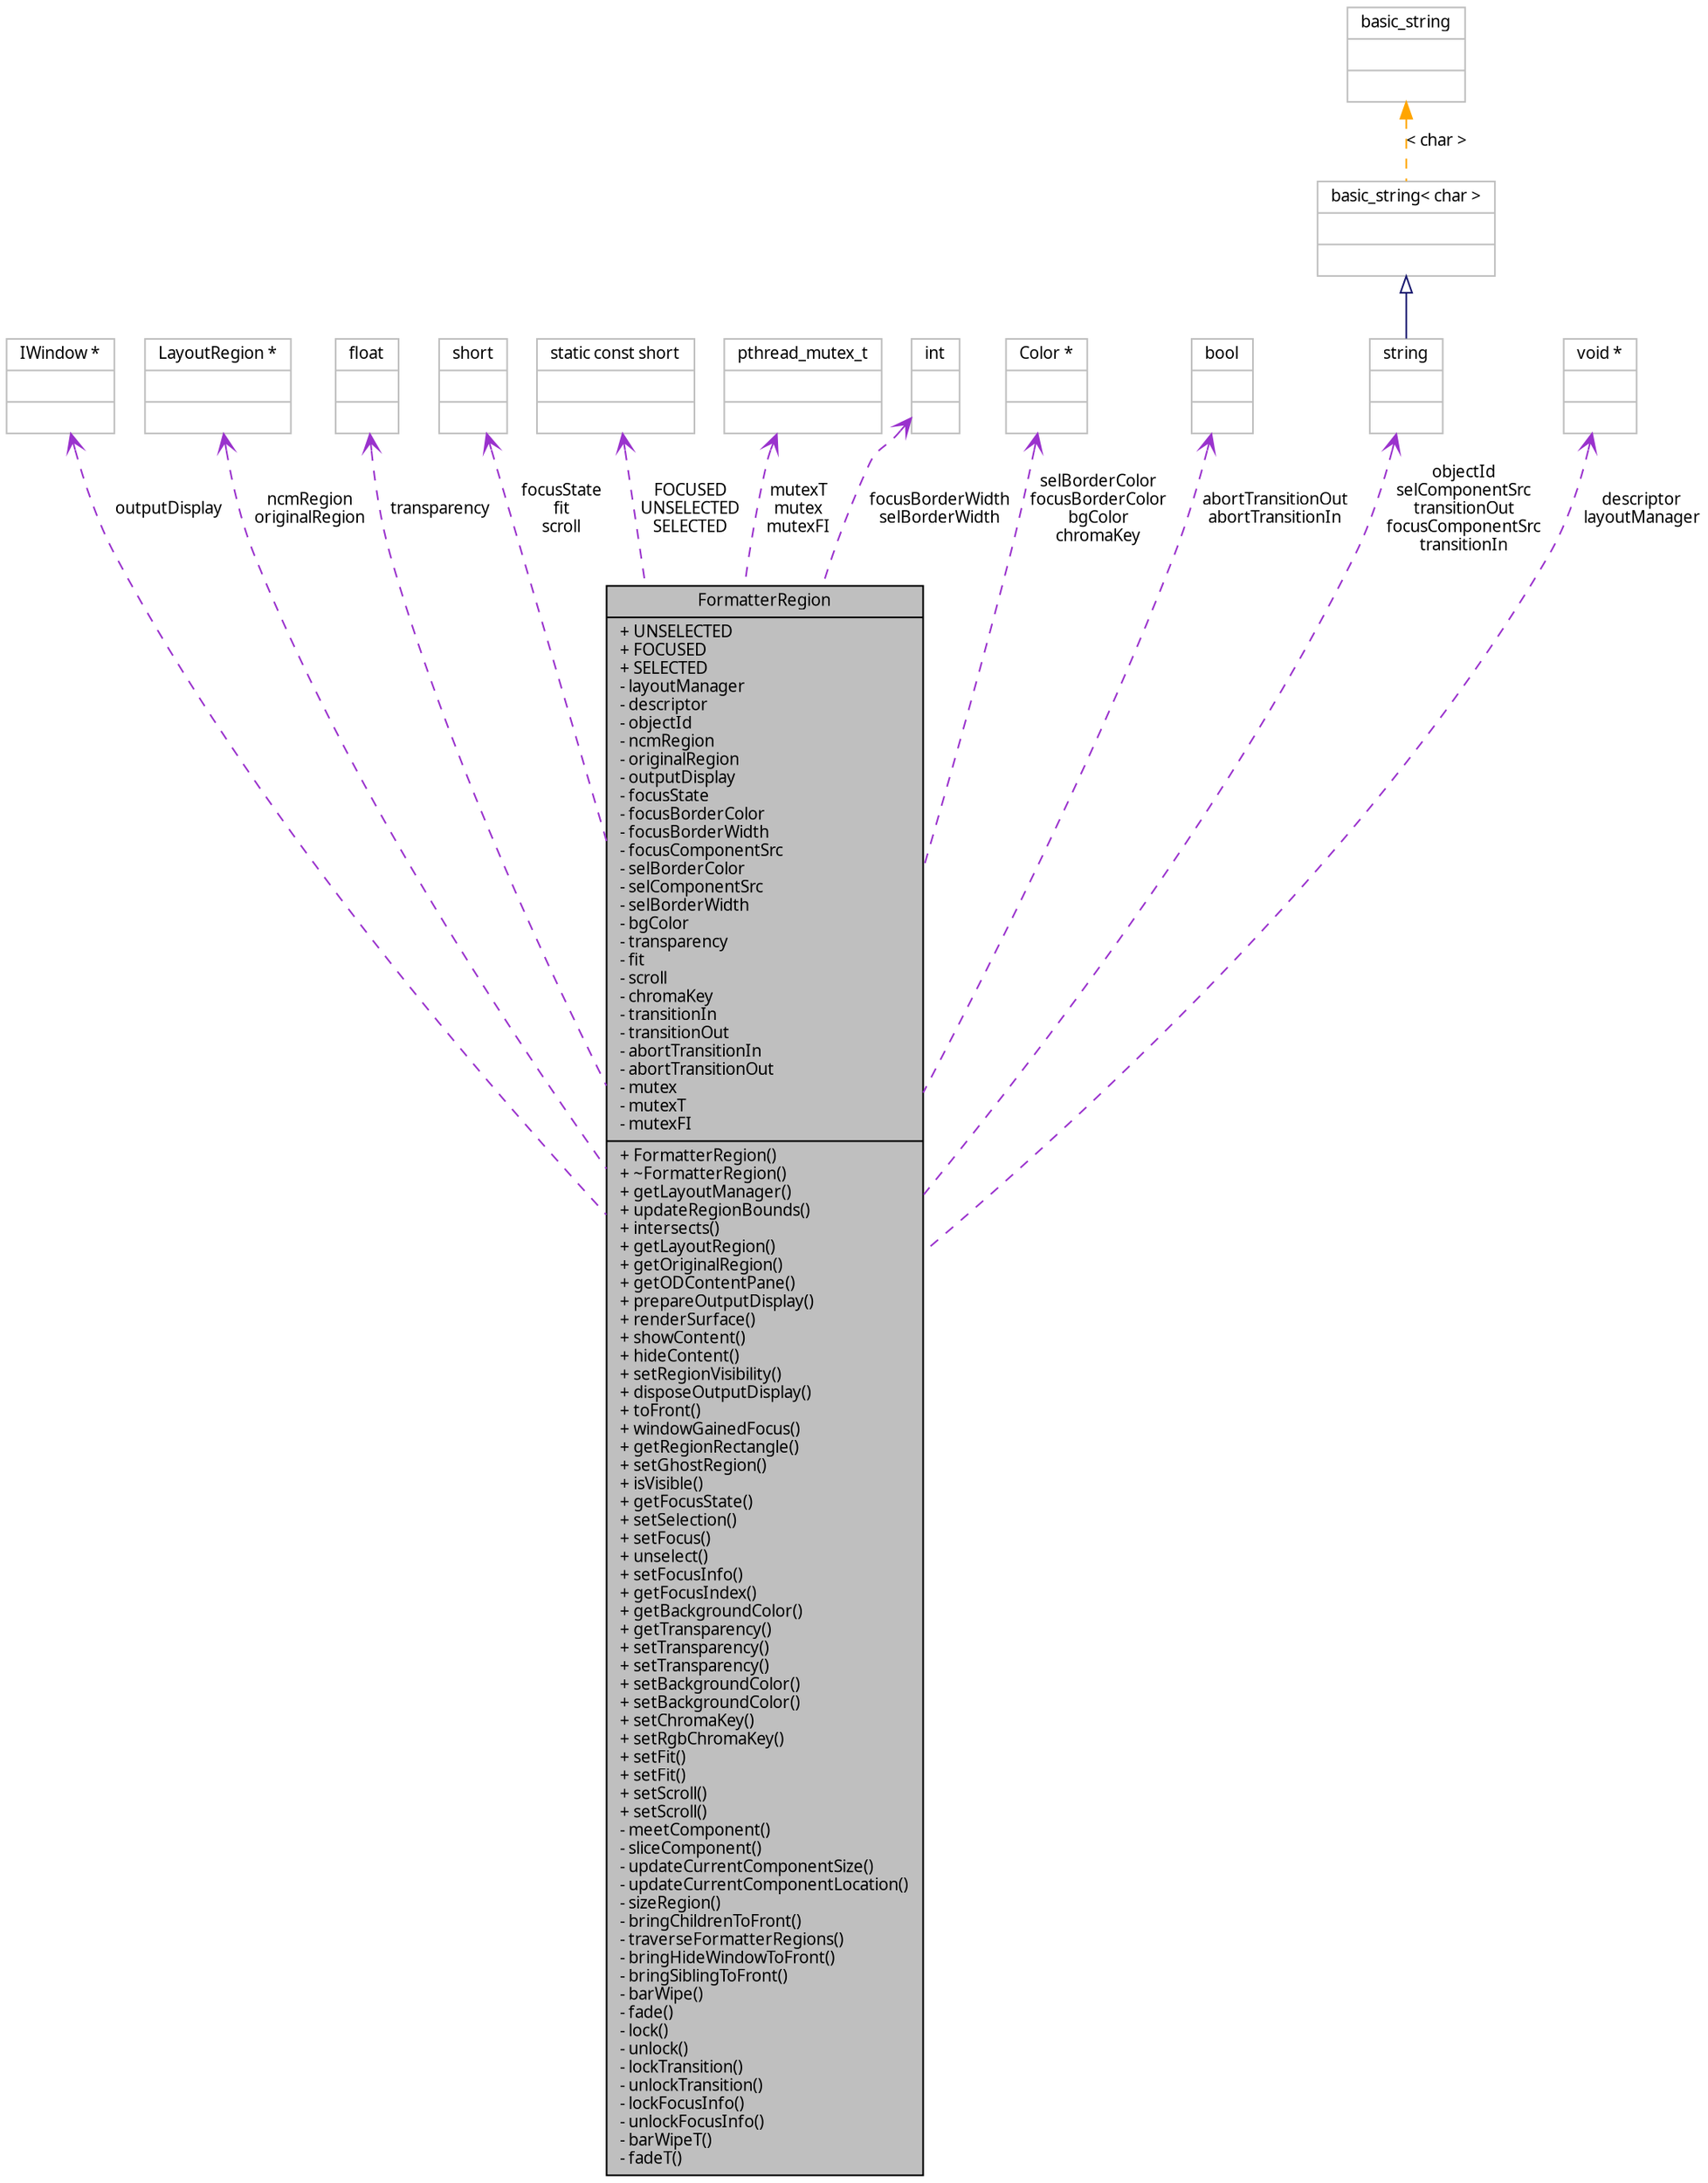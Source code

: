 digraph G
{
  edge [fontname="FreeSans.ttf",fontsize=10,labelfontname="FreeSans.ttf",labelfontsize=10];
  node [fontname="FreeSans.ttf",fontsize=10,shape=record];
  Node1 [label="{FormatterRegion\n|+ UNSELECTED\l+ FOCUSED\l+ SELECTED\l- layoutManager\l- descriptor\l- objectId\l- ncmRegion\l- originalRegion\l- outputDisplay\l- focusState\l- focusBorderColor\l- focusBorderWidth\l- focusComponentSrc\l- selBorderColor\l- selComponentSrc\l- selBorderWidth\l- bgColor\l- transparency\l- fit\l- scroll\l- chromaKey\l- transitionIn\l- transitionOut\l- abortTransitionIn\l- abortTransitionOut\l- mutex\l- mutexT\l- mutexFI\l|+ FormatterRegion()\l+ ~FormatterRegion()\l+ getLayoutManager()\l+ updateRegionBounds()\l+ intersects()\l+ getLayoutRegion()\l+ getOriginalRegion()\l+ getODContentPane()\l+ prepareOutputDisplay()\l+ renderSurface()\l+ showContent()\l+ hideContent()\l+ setRegionVisibility()\l+ disposeOutputDisplay()\l+ toFront()\l+ windowGainedFocus()\l+ getRegionRectangle()\l+ setGhostRegion()\l+ isVisible()\l+ getFocusState()\l+ setSelection()\l+ setFocus()\l+ unselect()\l+ setFocusInfo()\l+ getFocusIndex()\l+ getBackgroundColor()\l+ getTransparency()\l+ setTransparency()\l+ setTransparency()\l+ setBackgroundColor()\l+ setBackgroundColor()\l+ setChromaKey()\l+ setRgbChromaKey()\l+ setFit()\l+ setFit()\l+ setScroll()\l+ setScroll()\l- meetComponent()\l- sliceComponent()\l- updateCurrentComponentSize()\l- updateCurrentComponentLocation()\l- sizeRegion()\l- bringChildrenToFront()\l- traverseFormatterRegions()\l- bringHideWindowToFront()\l- bringSiblingToFront()\l- barWipe()\l- fade()\l- lock()\l- unlock()\l- lockTransition()\l- unlockTransition()\l- lockFocusInfo()\l- unlockFocusInfo()\l- barWipeT()\l- fadeT()\l}",height=0.2,width=0.4,color="black", fillcolor="grey75", style="filled" fontcolor="black"];
  Node2 -> Node1 [dir=back,color="darkorchid3",fontsize=10,style="dashed",label="outputDisplay",arrowtail="open",fontname="FreeSans.ttf"];
  Node2 [label="{IWindow *\n||}",height=0.2,width=0.4,color="grey75", fillcolor="white", style="filled"];
  Node3 -> Node1 [dir=back,color="darkorchid3",fontsize=10,style="dashed",label="ncmRegion\noriginalRegion",arrowtail="open",fontname="FreeSans.ttf"];
  Node3 [label="{LayoutRegion *\n||}",height=0.2,width=0.4,color="grey75", fillcolor="white", style="filled"];
  Node4 -> Node1 [dir=back,color="darkorchid3",fontsize=10,style="dashed",label="transparency",arrowtail="open",fontname="FreeSans.ttf"];
  Node4 [label="{float\n||}",height=0.2,width=0.4,color="grey75", fillcolor="white", style="filled"];
  Node5 -> Node1 [dir=back,color="darkorchid3",fontsize=10,style="dashed",label="focusState\nfit\nscroll",arrowtail="open",fontname="FreeSans.ttf"];
  Node5 [label="{short\n||}",height=0.2,width=0.4,color="grey75", fillcolor="white", style="filled"];
  Node6 -> Node1 [dir=back,color="darkorchid3",fontsize=10,style="dashed",label="FOCUSED\nUNSELECTED\nSELECTED",arrowtail="open",fontname="FreeSans.ttf"];
  Node6 [label="{static const short\n||}",height=0.2,width=0.4,color="grey75", fillcolor="white", style="filled"];
  Node7 -> Node1 [dir=back,color="darkorchid3",fontsize=10,style="dashed",label="mutexT\nmutex\nmutexFI",arrowtail="open",fontname="FreeSans.ttf"];
  Node7 [label="{pthread_mutex_t\n||}",height=0.2,width=0.4,color="grey75", fillcolor="white", style="filled"];
  Node8 -> Node1 [dir=back,color="darkorchid3",fontsize=10,style="dashed",label="focusBorderWidth\nselBorderWidth",arrowtail="open",fontname="FreeSans.ttf"];
  Node8 [label="{int\n||}",height=0.2,width=0.4,color="grey75", fillcolor="white", style="filled"];
  Node9 -> Node1 [dir=back,color="darkorchid3",fontsize=10,style="dashed",label="selBorderColor\nfocusBorderColor\nbgColor\nchromaKey",arrowtail="open",fontname="FreeSans.ttf"];
  Node9 [label="{Color *\n||}",height=0.2,width=0.4,color="grey75", fillcolor="white", style="filled"];
  Node10 -> Node1 [dir=back,color="darkorchid3",fontsize=10,style="dashed",label="abortTransitionOut\nabortTransitionIn",arrowtail="open",fontname="FreeSans.ttf"];
  Node10 [label="{bool\n||}",height=0.2,width=0.4,color="grey75", fillcolor="white", style="filled"];
  Node11 -> Node1 [dir=back,color="darkorchid3",fontsize=10,style="dashed",label="objectId\nselComponentSrc\ntransitionOut\nfocusComponentSrc\ntransitionIn",arrowtail="open",fontname="FreeSans.ttf"];
  Node11 [label="{string\n||}",height=0.2,width=0.4,color="grey75", fillcolor="white", style="filled",tooltip="STL class."];
  Node12 -> Node11 [dir=back,color="midnightblue",fontsize=10,style="solid",arrowtail="empty",fontname="FreeSans.ttf"];
  Node12 [label="{basic_string\< char \>\n||}",height=0.2,width=0.4,color="grey75", fillcolor="white", style="filled"];
  Node13 -> Node12 [dir=back,color="orange",fontsize=10,style="dashed",label="\< char \>",fontname="FreeSans.ttf"];
  Node13 [label="{basic_string\n||}",height=0.2,width=0.4,color="grey75", fillcolor="white", style="filled",tooltip="STL class."];
  Node14 -> Node1 [dir=back,color="darkorchid3",fontsize=10,style="dashed",label="descriptor\nlayoutManager",arrowtail="open",fontname="FreeSans.ttf"];
  Node14 [label="{void *\n||}",height=0.2,width=0.4,color="grey75", fillcolor="white", style="filled"];
}
